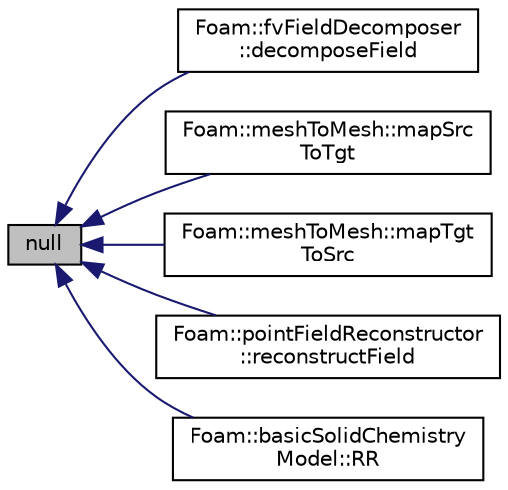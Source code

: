 digraph "null"
{
  bgcolor="transparent";
  edge [fontname="Helvetica",fontsize="10",labelfontname="Helvetica",labelfontsize="10"];
  node [fontname="Helvetica",fontsize="10",shape=record];
  rankdir="LR";
  Node1 [label="null",height=0.2,width=0.4,color="black", fillcolor="grey75", style="filled" fontcolor="black"];
  Node1 -> Node2 [dir="back",color="midnightblue",fontsize="10",style="solid",fontname="Helvetica"];
  Node2 [label="Foam::fvFieldDecomposer\l::decomposeField",height=0.2,width=0.4,color="black",URL="$classFoam_1_1fvFieldDecomposer.html#a8fbd2e0eb6a5d073d0f979ba14dcf43f"];
  Node1 -> Node3 [dir="back",color="midnightblue",fontsize="10",style="solid",fontname="Helvetica"];
  Node3 [label="Foam::meshToMesh::mapSrc\lToTgt",height=0.2,width=0.4,color="black",URL="$classFoam_1_1meshToMesh.html#a34f4a915d68091232cd635549faa716f"];
  Node1 -> Node4 [dir="back",color="midnightblue",fontsize="10",style="solid",fontname="Helvetica"];
  Node4 [label="Foam::meshToMesh::mapTgt\lToSrc",height=0.2,width=0.4,color="black",URL="$classFoam_1_1meshToMesh.html#ad39b63435ccb172510d99315033e7691"];
  Node1 -> Node5 [dir="back",color="midnightblue",fontsize="10",style="solid",fontname="Helvetica"];
  Node5 [label="Foam::pointFieldReconstructor\l::reconstructField",height=0.2,width=0.4,color="black",URL="$classFoam_1_1pointFieldReconstructor.html#a3e2b40e9c2972d2d28385935a616502b"];
  Node1 -> Node6 [dir="back",color="midnightblue",fontsize="10",style="solid",fontname="Helvetica"];
  Node6 [label="Foam::basicSolidChemistry\lModel::RR",height=0.2,width=0.4,color="black",URL="$classFoam_1_1basicSolidChemistryModel.html#a8fda9202a129a0f3e39a2d2b92446afa",tooltip="Return non-const access to the total source terms. "];
}
